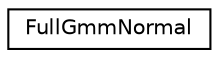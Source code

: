 digraph "Graphical Class Hierarchy"
{
  edge [fontname="Helvetica",fontsize="10",labelfontname="Helvetica",labelfontsize="10"];
  node [fontname="Helvetica",fontsize="10",shape=record];
  rankdir="LR";
  Node0 [label="FullGmmNormal",height=0.2,width=0.4,color="black", fillcolor="white", style="filled",URL="$classkaldi_1_1FullGmmNormal.html",tooltip="Definition for Gaussian Mixture Model with full covariances in normal mode: where the parameters are ..."];
}
